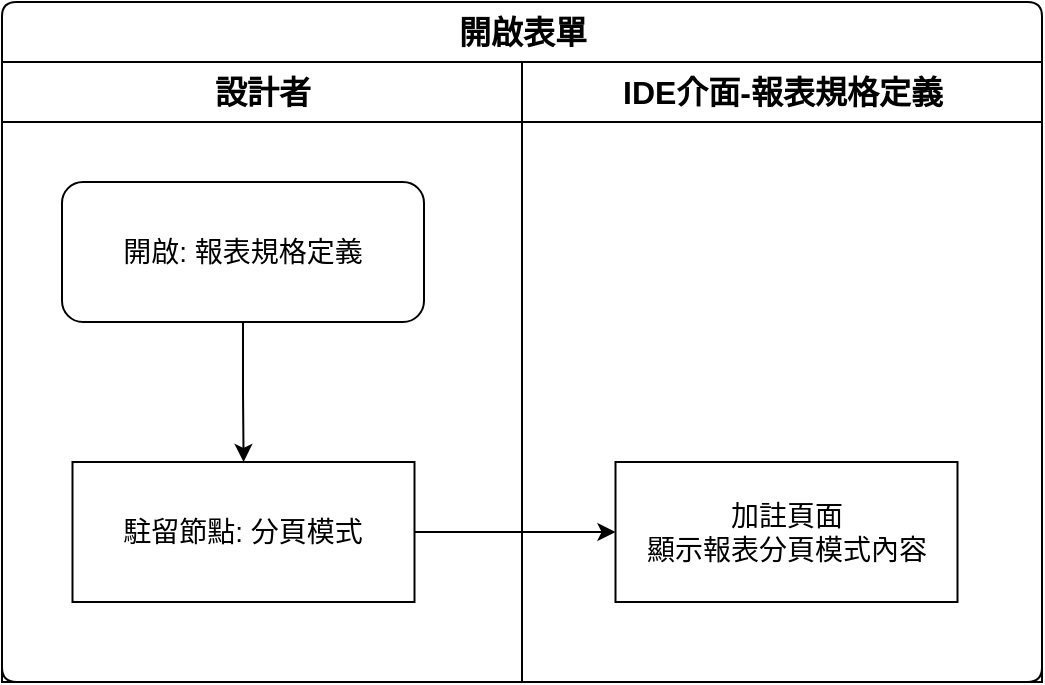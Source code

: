 <mxfile version="14.6.13" type="device" pages="5"><diagram id="JatXZKof8gIzpBnLNKou" name="open"><mxGraphModel dx="1024" dy="616" grid="1" gridSize="10" guides="1" tooltips="1" connect="1" arrows="1" fold="1" page="1" pageScale="1" pageWidth="827" pageHeight="1169" math="0" shadow="0"><root><mxCell id="BPjyd3ID4oXSJtMEEaPK-0"/><mxCell id="BPjyd3ID4oXSJtMEEaPK-1" parent="BPjyd3ID4oXSJtMEEaPK-0"/><mxCell id="BPjyd3ID4oXSJtMEEaPK-2" value="開啟表單" style="swimlane;html=1;childLayout=stackLayout;resizeParent=1;resizeParentMax=0;strokeWidth=1;fontSize=16;rounded=1;arcSize=8;startSize=30;labelBackgroundColor=none;align=center;" vertex="1" parent="BPjyd3ID4oXSJtMEEaPK-1"><mxGeometry x="140" y="140" width="520" height="340" as="geometry"/></mxCell><mxCell id="BPjyd3ID4oXSJtMEEaPK-3" value="設計者" style="swimlane;html=1;startSize=30;fontSize=16;strokeWidth=1;" vertex="1" parent="BPjyd3ID4oXSJtMEEaPK-2"><mxGeometry y="30" width="260" height="310" as="geometry"/></mxCell><mxCell id="BPjyd3ID4oXSJtMEEaPK-4" style="edgeStyle=orthogonalEdgeStyle;rounded=0;orthogonalLoop=1;jettySize=auto;html=1;" edge="1" parent="BPjyd3ID4oXSJtMEEaPK-3" source="BPjyd3ID4oXSJtMEEaPK-5" target="BPjyd3ID4oXSJtMEEaPK-6"><mxGeometry relative="1" as="geometry"/></mxCell><mxCell id="BPjyd3ID4oXSJtMEEaPK-5" value="開啟: 報表規格定義" style="rounded=1;whiteSpace=wrap;html=1;strokeWidth=1;fontSize=14;" vertex="1" parent="BPjyd3ID4oXSJtMEEaPK-3"><mxGeometry x="30" y="60" width="181" height="70" as="geometry"/></mxCell><mxCell id="BPjyd3ID4oXSJtMEEaPK-6" value="駐留節點: 分頁模式" style="rounded=0;whiteSpace=wrap;html=1;strokeWidth=1;fontSize=14;" vertex="1" parent="BPjyd3ID4oXSJtMEEaPK-3"><mxGeometry x="35.25" y="200" width="171" height="70" as="geometry"/></mxCell><mxCell id="BPjyd3ID4oXSJtMEEaPK-7" value="IDE介面-報表規格定義" style="swimlane;html=1;startSize=30;fontSize=16;strokeWidth=1;" vertex="1" parent="BPjyd3ID4oXSJtMEEaPK-2"><mxGeometry x="260" y="30" width="260" height="310" as="geometry"/></mxCell><mxCell id="BPjyd3ID4oXSJtMEEaPK-8" value="加註頁面&lt;br&gt;顯示報表分頁模式內容" style="rounded=0;whiteSpace=wrap;html=1;strokeWidth=1;fontSize=14;" vertex="1" parent="BPjyd3ID4oXSJtMEEaPK-7"><mxGeometry x="46.75" y="200" width="171" height="70" as="geometry"/></mxCell><mxCell id="BPjyd3ID4oXSJtMEEaPK-9" style="edgeStyle=orthogonalEdgeStyle;rounded=0;orthogonalLoop=1;jettySize=auto;html=1;" edge="1" parent="BPjyd3ID4oXSJtMEEaPK-2" source="BPjyd3ID4oXSJtMEEaPK-6" target="BPjyd3ID4oXSJtMEEaPK-8"><mxGeometry relative="1" as="geometry"/></mxCell></root></mxGraphModel></diagram><diagram id="ahQDsEez5fifhhuOmWPb" name="add_group"><mxGraphModel dx="1024" dy="616" grid="1" gridSize="10" guides="1" tooltips="1" connect="1" arrows="1" fold="1" page="1" pageScale="1" pageWidth="827" pageHeight="1169" math="0" shadow="0"><root><mxCell id="0"/><mxCell id="1" parent="0"/><mxCell id="DIYeg1-in2rvRQ7fyjow-1" value="加入_分群項目" style="swimlane;html=1;childLayout=stackLayout;resizeParent=1;resizeParentMax=0;strokeWidth=1;fontSize=16;rounded=1;arcSize=8;startSize=30;labelBackgroundColor=none;align=center;" parent="1" vertex="1"><mxGeometry x="130" y="80" width="520" height="340" as="geometry"/></mxCell><mxCell id="DIYeg1-in2rvRQ7fyjow-2" style="edgeStyle=orthogonalEdgeStyle;rounded=0;orthogonalLoop=1;jettySize=auto;html=1;fontSize=14;" parent="DIYeg1-in2rvRQ7fyjow-1" source="DIYeg1-in2rvRQ7fyjow-6" target="DIYeg1-in2rvRQ7fyjow-8" edge="1"><mxGeometry relative="1" as="geometry"/></mxCell><mxCell id="DIYeg1-in2rvRQ7fyjow-3" value="設計者" style="swimlane;html=1;startSize=30;fontSize=16;strokeWidth=1;" parent="DIYeg1-in2rvRQ7fyjow-1" vertex="1"><mxGeometry y="30" width="260" height="310" as="geometry"/></mxCell><mxCell id="DIYeg1-in2rvRQ7fyjow-4" style="edgeStyle=orthogonalEdgeStyle;rounded=0;orthogonalLoop=1;jettySize=auto;html=1;fontSize=14;" parent="DIYeg1-in2rvRQ7fyjow-3" source="DIYeg1-in2rvRQ7fyjow-5" target="DIYeg1-in2rvRQ7fyjow-6" edge="1"><mxGeometry relative="1" as="geometry"/></mxCell><mxCell id="DIYeg1-in2rvRQ7fyjow-5" value="開啟: 報表規格定義" style="rounded=1;whiteSpace=wrap;html=1;strokeWidth=1;fontSize=14;" parent="DIYeg1-in2rvRQ7fyjow-3" vertex="1"><mxGeometry x="30" y="60" width="181" height="70" as="geometry"/></mxCell><mxCell id="DIYeg1-in2rvRQ7fyjow-6" value="執行按鈕: 加入_分群項目" style="rounded=0;whiteSpace=wrap;html=1;strokeWidth=1;fontSize=14;" parent="DIYeg1-in2rvRQ7fyjow-3" vertex="1"><mxGeometry x="35" y="200" width="171" height="70" as="geometry"/></mxCell><mxCell id="DIYeg1-in2rvRQ7fyjow-7" value="IDE介面-報表規格定義" style="swimlane;html=1;startSize=30;fontSize=16;strokeWidth=1;" parent="DIYeg1-in2rvRQ7fyjow-1" vertex="1"><mxGeometry x="260" y="30" width="260" height="310" as="geometry"/></mxCell><mxCell id="DIYeg1-in2rvRQ7fyjow-8" value="將駐留筆階層與駐留欄位&lt;br&gt;寫入分群項目中" style="rounded=0;whiteSpace=wrap;html=1;strokeWidth=1;fontSize=14;" parent="DIYeg1-in2rvRQ7fyjow-7" vertex="1"><mxGeometry x="44.5" y="200" width="171" height="70" as="geometry"/></mxCell></root></mxGraphModel></diagram><diagram id="3Dw6xXJbqsbSrJQDUs2r" name="cancel_group"><mxGraphModel dx="1024" dy="616" grid="1" gridSize="10" guides="1" tooltips="1" connect="1" arrows="1" fold="1" page="1" pageScale="1" pageWidth="827" pageHeight="1169" math="0" shadow="0"><root><mxCell id="x7_en0zKSOelURyJqIBI-0"/><mxCell id="x7_en0zKSOelURyJqIBI-1" parent="x7_en0zKSOelURyJqIBI-0"/><mxCell id="b6UzsKGOQtkn12V3cupC-0" value="清除_分群項目" style="swimlane;html=1;childLayout=stackLayout;resizeParent=1;resizeParentMax=0;strokeWidth=1;fontSize=16;rounded=1;arcSize=8;startSize=30;labelBackgroundColor=none;align=center;" vertex="1" parent="x7_en0zKSOelURyJqIBI-1"><mxGeometry x="130" y="80" width="520" height="340" as="geometry"/></mxCell><mxCell id="b6UzsKGOQtkn12V3cupC-1" style="edgeStyle=orthogonalEdgeStyle;rounded=0;orthogonalLoop=1;jettySize=auto;html=1;fontSize=14;" edge="1" parent="b6UzsKGOQtkn12V3cupC-0" source="b6UzsKGOQtkn12V3cupC-5" target="b6UzsKGOQtkn12V3cupC-7"><mxGeometry relative="1" as="geometry"/></mxCell><mxCell id="b6UzsKGOQtkn12V3cupC-2" value="設計者" style="swimlane;html=1;startSize=30;fontSize=16;strokeWidth=1;" vertex="1" parent="b6UzsKGOQtkn12V3cupC-0"><mxGeometry y="30" width="260" height="310" as="geometry"/></mxCell><mxCell id="b6UzsKGOQtkn12V3cupC-3" style="edgeStyle=orthogonalEdgeStyle;rounded=0;orthogonalLoop=1;jettySize=auto;html=1;fontSize=14;" edge="1" parent="b6UzsKGOQtkn12V3cupC-2" source="b6UzsKGOQtkn12V3cupC-4" target="b6UzsKGOQtkn12V3cupC-5"><mxGeometry relative="1" as="geometry"/></mxCell><mxCell id="b6UzsKGOQtkn12V3cupC-4" value="開啟: 報表規格定義" style="rounded=1;whiteSpace=wrap;html=1;strokeWidth=1;fontSize=14;" vertex="1" parent="b6UzsKGOQtkn12V3cupC-2"><mxGeometry x="30" y="60" width="181" height="70" as="geometry"/></mxCell><mxCell id="b6UzsKGOQtkn12V3cupC-5" value="執行按鈕: 清除_分群項目" style="rounded=0;whiteSpace=wrap;html=1;strokeWidth=1;fontSize=14;" vertex="1" parent="b6UzsKGOQtkn12V3cupC-2"><mxGeometry x="35" y="200" width="171" height="70" as="geometry"/></mxCell><mxCell id="b6UzsKGOQtkn12V3cupC-6" value="IDE介面-報表規格定義" style="swimlane;html=1;startSize=30;fontSize=16;strokeWidth=1;" vertex="1" parent="b6UzsKGOQtkn12V3cupC-0"><mxGeometry x="260" y="30" width="260" height="310" as="geometry"/></mxCell><mxCell id="b6UzsKGOQtkn12V3cupC-7" value="將駐留筆記錄&lt;br&gt;從分群項目中清除" style="rounded=0;whiteSpace=wrap;html=1;strokeWidth=1;fontSize=14;" vertex="1" parent="b6UzsKGOQtkn12V3cupC-6"><mxGeometry x="44.5" y="200" width="171" height="70" as="geometry"/></mxCell></root></mxGraphModel></diagram><diagram id="sk67LiFmDnHzSRwit9r5" name="move_up"><mxGraphModel dx="1024" dy="616" grid="1" gridSize="10" guides="1" tooltips="1" connect="1" arrows="1" fold="1" page="1" pageScale="1" pageWidth="827" pageHeight="1169" math="0" shadow="0"><root><mxCell id="CZasJG3KqsifmWxqRDV3-0"/><mxCell id="CZasJG3KqsifmWxqRDV3-1" parent="CZasJG3KqsifmWxqRDV3-0"/><mxCell id="z5C_9SutdWKXYwrfj7W2-0" value="上移" style="swimlane;html=1;childLayout=stackLayout;resizeParent=1;resizeParentMax=0;strokeWidth=1;fontSize=16;rounded=1;arcSize=8;startSize=30;labelBackgroundColor=none;align=center;" vertex="1" parent="CZasJG3KqsifmWxqRDV3-1"><mxGeometry x="130" y="80" width="520" height="340" as="geometry"/></mxCell><mxCell id="z5C_9SutdWKXYwrfj7W2-1" style="edgeStyle=orthogonalEdgeStyle;rounded=0;orthogonalLoop=1;jettySize=auto;html=1;fontSize=14;" edge="1" parent="z5C_9SutdWKXYwrfj7W2-0" source="z5C_9SutdWKXYwrfj7W2-5" target="z5C_9SutdWKXYwrfj7W2-7"><mxGeometry relative="1" as="geometry"/></mxCell><mxCell id="z5C_9SutdWKXYwrfj7W2-2" value="設計者" style="swimlane;html=1;startSize=30;fontSize=16;strokeWidth=1;" vertex="1" parent="z5C_9SutdWKXYwrfj7W2-0"><mxGeometry y="30" width="260" height="310" as="geometry"/></mxCell><mxCell id="z5C_9SutdWKXYwrfj7W2-3" style="edgeStyle=orthogonalEdgeStyle;rounded=0;orthogonalLoop=1;jettySize=auto;html=1;fontSize=14;" edge="1" parent="z5C_9SutdWKXYwrfj7W2-2" source="z5C_9SutdWKXYwrfj7W2-4" target="z5C_9SutdWKXYwrfj7W2-5"><mxGeometry relative="1" as="geometry"/></mxCell><mxCell id="z5C_9SutdWKXYwrfj7W2-4" value="開啟: 報表規格定義" style="rounded=1;whiteSpace=wrap;html=1;strokeWidth=1;fontSize=14;" vertex="1" parent="z5C_9SutdWKXYwrfj7W2-2"><mxGeometry x="30" y="60" width="181" height="70" as="geometry"/></mxCell><mxCell id="z5C_9SutdWKXYwrfj7W2-5" value="執行按鈕: 上移" style="rounded=0;whiteSpace=wrap;html=1;strokeWidth=1;fontSize=14;" vertex="1" parent="z5C_9SutdWKXYwrfj7W2-2"><mxGeometry x="35" y="200" width="171" height="70" as="geometry"/></mxCell><mxCell id="z5C_9SutdWKXYwrfj7W2-6" value="IDE介面-報表規格定義" style="swimlane;html=1;startSize=30;fontSize=16;strokeWidth=1;" vertex="1" parent="z5C_9SutdWKXYwrfj7W2-0"><mxGeometry x="260" y="30" width="260" height="310" as="geometry"/></mxCell><mxCell id="z5C_9SutdWKXYwrfj7W2-7" value="將駐留筆記錄上移&lt;br style=&quot;font-size: 14px;&quot;&gt;&lt;div style=&quot;line-height: 19px; font-size: 14px;&quot;&gt;與上一筆記錄調換排序位置&lt;/div&gt;" style="rounded=0;whiteSpace=wrap;html=1;strokeWidth=1;fontSize=14;labelBackgroundColor=none;fontFamily=Helvetica;" vertex="1" parent="z5C_9SutdWKXYwrfj7W2-6"><mxGeometry x="44.5" y="200" width="171" height="70" as="geometry"/></mxCell></root></mxGraphModel></diagram><diagram id="xPJIJfSFNX_M48qgIHmj" name="move_down"><mxGraphModel dx="1024" dy="616" grid="1" gridSize="10" guides="1" tooltips="1" connect="1" arrows="1" fold="1" page="1" pageScale="1" pageWidth="827" pageHeight="1169" math="0" shadow="0"><root><mxCell id="IuR1EqD0PDn9DLsbs4s0-0"/><mxCell id="IuR1EqD0PDn9DLsbs4s0-1" parent="IuR1EqD0PDn9DLsbs4s0-0"/><mxCell id="tVRyiioCjO6zZ_a72ipW-0" value="下移" style="swimlane;html=1;childLayout=stackLayout;resizeParent=1;resizeParentMax=0;strokeWidth=1;fontSize=16;rounded=1;arcSize=8;startSize=30;labelBackgroundColor=none;align=center;" vertex="1" parent="IuR1EqD0PDn9DLsbs4s0-1"><mxGeometry x="130" y="80" width="520" height="340" as="geometry"/></mxCell><mxCell id="tVRyiioCjO6zZ_a72ipW-1" style="edgeStyle=orthogonalEdgeStyle;rounded=0;orthogonalLoop=1;jettySize=auto;html=1;fontSize=14;" edge="1" parent="tVRyiioCjO6zZ_a72ipW-0" source="tVRyiioCjO6zZ_a72ipW-5" target="tVRyiioCjO6zZ_a72ipW-7"><mxGeometry relative="1" as="geometry"/></mxCell><mxCell id="tVRyiioCjO6zZ_a72ipW-2" value="設計者" style="swimlane;html=1;startSize=30;fontSize=16;strokeWidth=1;" vertex="1" parent="tVRyiioCjO6zZ_a72ipW-0"><mxGeometry y="30" width="260" height="310" as="geometry"/></mxCell><mxCell id="tVRyiioCjO6zZ_a72ipW-3" style="edgeStyle=orthogonalEdgeStyle;rounded=0;orthogonalLoop=1;jettySize=auto;html=1;fontSize=14;" edge="1" parent="tVRyiioCjO6zZ_a72ipW-2" source="tVRyiioCjO6zZ_a72ipW-4" target="tVRyiioCjO6zZ_a72ipW-5"><mxGeometry relative="1" as="geometry"/></mxCell><mxCell id="tVRyiioCjO6zZ_a72ipW-4" value="開啟: 報表規格定義" style="rounded=1;whiteSpace=wrap;html=1;strokeWidth=1;fontSize=14;" vertex="1" parent="tVRyiioCjO6zZ_a72ipW-2"><mxGeometry x="30" y="60" width="181" height="70" as="geometry"/></mxCell><mxCell id="tVRyiioCjO6zZ_a72ipW-5" value="執行按鈕: 下移" style="rounded=0;whiteSpace=wrap;html=1;strokeWidth=1;fontSize=14;" vertex="1" parent="tVRyiioCjO6zZ_a72ipW-2"><mxGeometry x="35" y="200" width="171" height="70" as="geometry"/></mxCell><mxCell id="tVRyiioCjO6zZ_a72ipW-6" value="IDE介面-報表規格定義" style="swimlane;html=1;startSize=30;fontSize=16;strokeWidth=1;" vertex="1" parent="tVRyiioCjO6zZ_a72ipW-0"><mxGeometry x="260" y="30" width="260" height="310" as="geometry"/></mxCell><mxCell id="tVRyiioCjO6zZ_a72ipW-7" value="將駐留筆記錄下移&lt;br style=&quot;font-size: 14px&quot;&gt;&lt;div style=&quot;line-height: 19px ; font-size: 14px&quot;&gt;與下一筆記錄調換排序位置&lt;/div&gt;" style="rounded=0;whiteSpace=wrap;html=1;strokeWidth=1;fontSize=14;labelBackgroundColor=none;fontFamily=Helvetica;" vertex="1" parent="tVRyiioCjO6zZ_a72ipW-6"><mxGeometry x="44.5" y="200" width="171" height="70" as="geometry"/></mxCell></root></mxGraphModel></diagram></mxfile>